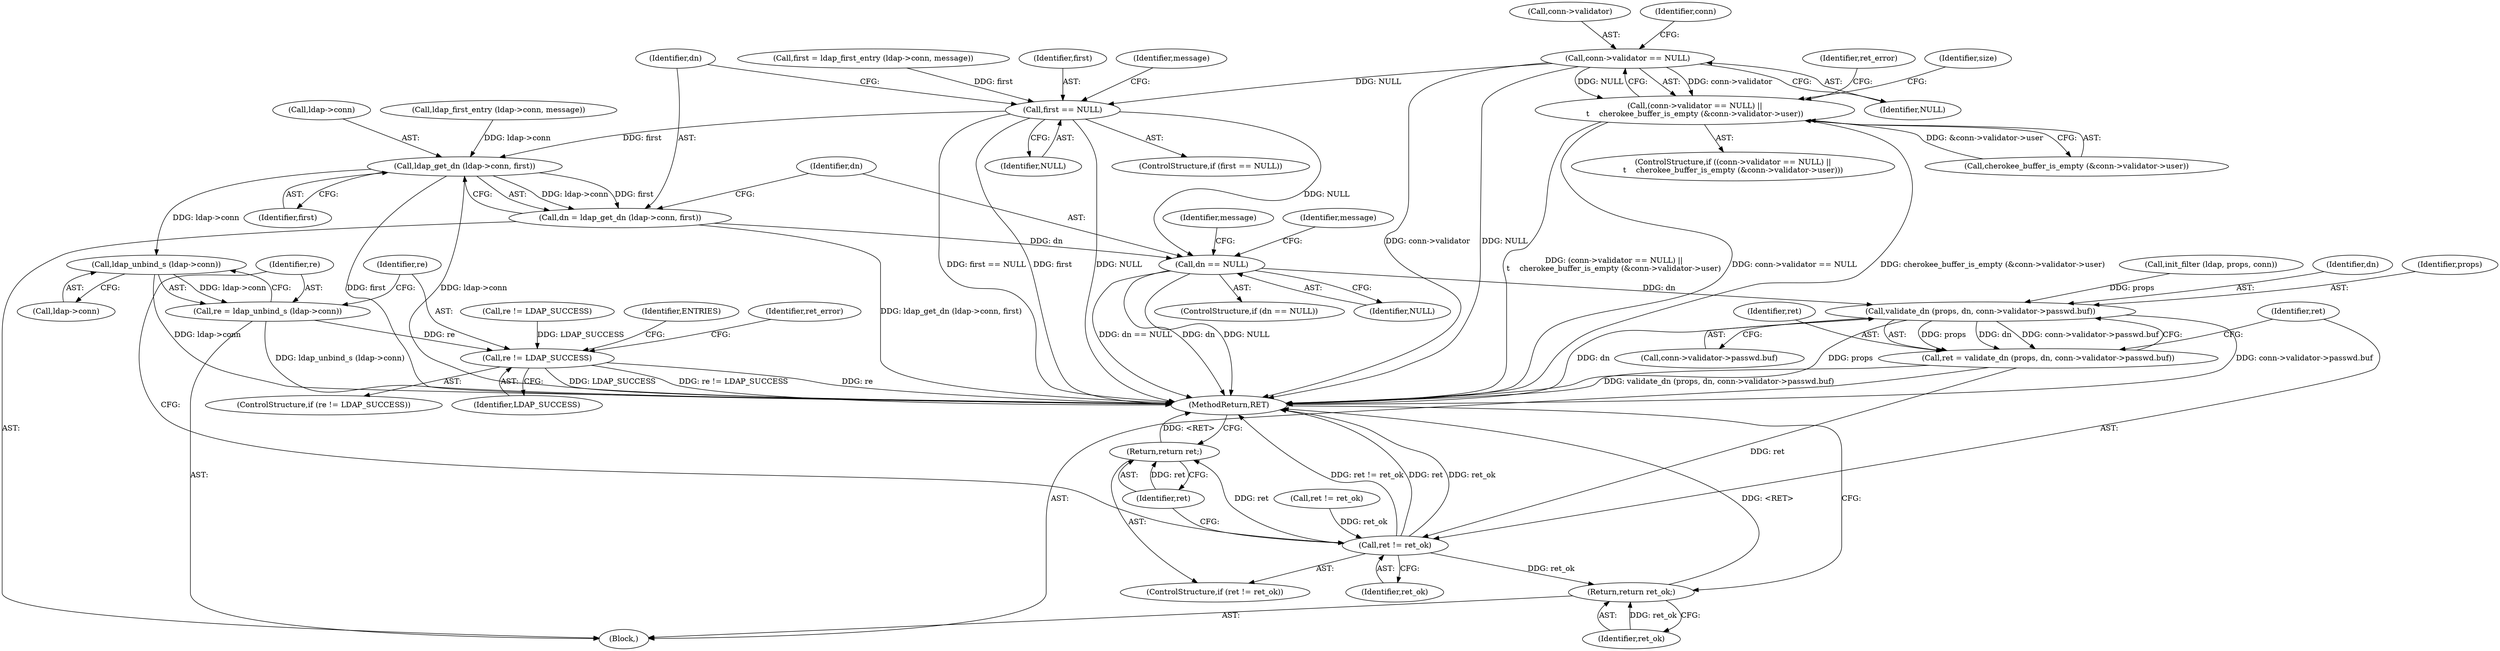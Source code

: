 digraph "0_webserver_fbda667221c51f0aa476a02366e0cf66cb012f88@pointer" {
"1000129" [label="(Call,conn->validator == NULL)"];
"1000128" [label="(Call,(conn->validator == NULL) ||\n\t    cherokee_buffer_is_empty (&conn->validator->user))"];
"1000259" [label="(Call,first == NULL)"];
"1000269" [label="(Call,ldap_get_dn (ldap->conn, first))"];
"1000267" [label="(Call,dn = ldap_get_dn (ldap->conn, first))"];
"1000275" [label="(Call,dn == NULL)"];
"1000287" [label="(Call,validate_dn (props, dn, conn->validator->passwd.buf))"];
"1000285" [label="(Call,ret = validate_dn (props, dn, conn->validator->passwd.buf))"];
"1000298" [label="(Call,ret != ret_ok)"];
"1000301" [label="(Return,return ret;)"];
"1000325" [label="(Return,return ret_ok;)"];
"1000305" [label="(Call,ldap_unbind_s (ldap->conn))"];
"1000303" [label="(Call,re = ldap_unbind_s (ldap->conn))"];
"1000310" [label="(Call,re != LDAP_SUCCESS)"];
"1000285" [label="(Call,ret = validate_dn (props, dn, conn->validator->passwd.buf))"];
"1000268" [label="(Identifier,dn)"];
"1000130" [label="(Call,conn->validator)"];
"1000326" [label="(Identifier,ret_ok)"];
"1000142" [label="(Identifier,ret_error)"];
"1000274" [label="(ControlStructure,if (dn == NULL))"];
"1000312" [label="(Identifier,LDAP_SUCCESS)"];
"1000277" [label="(Identifier,NULL)"];
"1000138" [label="(Identifier,conn)"];
"1000267" [label="(Call,dn = ldap_get_dn (ldap->conn, first))"];
"1000302" [label="(Identifier,ret)"];
"1000299" [label="(Identifier,ret)"];
"1000303" [label="(Call,re = ldap_unbind_s (ldap->conn))"];
"1000264" [label="(Identifier,message)"];
"1000288" [label="(Identifier,props)"];
"1000251" [label="(Call,first = ldap_first_entry (ldap->conn, message))"];
"1000298" [label="(Call,ret != ret_ok)"];
"1000297" [label="(ControlStructure,if (ret != ret_ok))"];
"1000286" [label="(Identifier,ret)"];
"1000144" [label="(Identifier,size)"];
"1000325" [label="(Return,return ret_ok;)"];
"1000127" [label="(ControlStructure,if ((conn->validator == NULL) ||\n\t    cherokee_buffer_is_empty (&conn->validator->user)))"];
"1000275" [label="(Call,dn == NULL)"];
"1000270" [label="(Call,ldap->conn)"];
"1000253" [label="(Call,ldap_first_entry (ldap->conn, message))"];
"1000311" [label="(Identifier,re)"];
"1000133" [label="(Identifier,NULL)"];
"1000258" [label="(ControlStructure,if (first == NULL))"];
"1000284" [label="(Identifier,message)"];
"1000276" [label="(Identifier,dn)"];
"1000300" [label="(Identifier,ret_ok)"];
"1000173" [label="(Call,ret != ret_ok)"];
"1000129" [label="(Call,conn->validator == NULL)"];
"1000304" [label="(Identifier,re)"];
"1000260" [label="(Identifier,first)"];
"1000168" [label="(Call,init_filter (ldap, props, conn))"];
"1000301" [label="(Return,return ret;)"];
"1000112" [label="(Block,)"];
"1000306" [label="(Call,ldap->conn)"];
"1000269" [label="(Call,ldap_get_dn (ldap->conn, first))"];
"1000200" [label="(Call,re != LDAP_SUCCESS)"];
"1000128" [label="(Call,(conn->validator == NULL) ||\n\t    cherokee_buffer_is_empty (&conn->validator->user))"];
"1000287" [label="(Call,validate_dn (props, dn, conn->validator->passwd.buf))"];
"1000259" [label="(Call,first == NULL)"];
"1000310" [label="(Call,re != LDAP_SUCCESS)"];
"1000273" [label="(Identifier,first)"];
"1000280" [label="(Identifier,message)"];
"1000289" [label="(Identifier,dn)"];
"1000261" [label="(Identifier,NULL)"];
"1000134" [label="(Call,cherokee_buffer_is_empty (&conn->validator->user))"];
"1000316" [label="(Identifier,ENTRIES)"];
"1000309" [label="(ControlStructure,if (re != LDAP_SUCCESS))"];
"1000314" [label="(Identifier,ret_error)"];
"1000305" [label="(Call,ldap_unbind_s (ldap->conn))"];
"1000327" [label="(MethodReturn,RET)"];
"1000290" [label="(Call,conn->validator->passwd.buf)"];
"1000129" -> "1000128"  [label="AST: "];
"1000129" -> "1000133"  [label="CFG: "];
"1000130" -> "1000129"  [label="AST: "];
"1000133" -> "1000129"  [label="AST: "];
"1000138" -> "1000129"  [label="CFG: "];
"1000128" -> "1000129"  [label="CFG: "];
"1000129" -> "1000327"  [label="DDG: conn->validator"];
"1000129" -> "1000327"  [label="DDG: NULL"];
"1000129" -> "1000128"  [label="DDG: conn->validator"];
"1000129" -> "1000128"  [label="DDG: NULL"];
"1000129" -> "1000259"  [label="DDG: NULL"];
"1000128" -> "1000127"  [label="AST: "];
"1000128" -> "1000134"  [label="CFG: "];
"1000134" -> "1000128"  [label="AST: "];
"1000142" -> "1000128"  [label="CFG: "];
"1000144" -> "1000128"  [label="CFG: "];
"1000128" -> "1000327"  [label="DDG: conn->validator == NULL"];
"1000128" -> "1000327"  [label="DDG: cherokee_buffer_is_empty (&conn->validator->user)"];
"1000128" -> "1000327"  [label="DDG: (conn->validator == NULL) ||\n\t    cherokee_buffer_is_empty (&conn->validator->user)"];
"1000134" -> "1000128"  [label="DDG: &conn->validator->user"];
"1000259" -> "1000258"  [label="AST: "];
"1000259" -> "1000261"  [label="CFG: "];
"1000260" -> "1000259"  [label="AST: "];
"1000261" -> "1000259"  [label="AST: "];
"1000264" -> "1000259"  [label="CFG: "];
"1000268" -> "1000259"  [label="CFG: "];
"1000259" -> "1000327"  [label="DDG: first == NULL"];
"1000259" -> "1000327"  [label="DDG: first"];
"1000259" -> "1000327"  [label="DDG: NULL"];
"1000251" -> "1000259"  [label="DDG: first"];
"1000259" -> "1000269"  [label="DDG: first"];
"1000259" -> "1000275"  [label="DDG: NULL"];
"1000269" -> "1000267"  [label="AST: "];
"1000269" -> "1000273"  [label="CFG: "];
"1000270" -> "1000269"  [label="AST: "];
"1000273" -> "1000269"  [label="AST: "];
"1000267" -> "1000269"  [label="CFG: "];
"1000269" -> "1000327"  [label="DDG: first"];
"1000269" -> "1000327"  [label="DDG: ldap->conn"];
"1000269" -> "1000267"  [label="DDG: ldap->conn"];
"1000269" -> "1000267"  [label="DDG: first"];
"1000253" -> "1000269"  [label="DDG: ldap->conn"];
"1000269" -> "1000305"  [label="DDG: ldap->conn"];
"1000267" -> "1000112"  [label="AST: "];
"1000268" -> "1000267"  [label="AST: "];
"1000276" -> "1000267"  [label="CFG: "];
"1000267" -> "1000327"  [label="DDG: ldap_get_dn (ldap->conn, first)"];
"1000267" -> "1000275"  [label="DDG: dn"];
"1000275" -> "1000274"  [label="AST: "];
"1000275" -> "1000277"  [label="CFG: "];
"1000276" -> "1000275"  [label="AST: "];
"1000277" -> "1000275"  [label="AST: "];
"1000280" -> "1000275"  [label="CFG: "];
"1000284" -> "1000275"  [label="CFG: "];
"1000275" -> "1000327"  [label="DDG: dn == NULL"];
"1000275" -> "1000327"  [label="DDG: dn"];
"1000275" -> "1000327"  [label="DDG: NULL"];
"1000275" -> "1000287"  [label="DDG: dn"];
"1000287" -> "1000285"  [label="AST: "];
"1000287" -> "1000290"  [label="CFG: "];
"1000288" -> "1000287"  [label="AST: "];
"1000289" -> "1000287"  [label="AST: "];
"1000290" -> "1000287"  [label="AST: "];
"1000285" -> "1000287"  [label="CFG: "];
"1000287" -> "1000327"  [label="DDG: conn->validator->passwd.buf"];
"1000287" -> "1000327"  [label="DDG: dn"];
"1000287" -> "1000327"  [label="DDG: props"];
"1000287" -> "1000285"  [label="DDG: props"];
"1000287" -> "1000285"  [label="DDG: dn"];
"1000287" -> "1000285"  [label="DDG: conn->validator->passwd.buf"];
"1000168" -> "1000287"  [label="DDG: props"];
"1000285" -> "1000112"  [label="AST: "];
"1000286" -> "1000285"  [label="AST: "];
"1000299" -> "1000285"  [label="CFG: "];
"1000285" -> "1000327"  [label="DDG: validate_dn (props, dn, conn->validator->passwd.buf)"];
"1000285" -> "1000298"  [label="DDG: ret"];
"1000298" -> "1000297"  [label="AST: "];
"1000298" -> "1000300"  [label="CFG: "];
"1000299" -> "1000298"  [label="AST: "];
"1000300" -> "1000298"  [label="AST: "];
"1000302" -> "1000298"  [label="CFG: "];
"1000304" -> "1000298"  [label="CFG: "];
"1000298" -> "1000327"  [label="DDG: ret != ret_ok"];
"1000298" -> "1000327"  [label="DDG: ret"];
"1000298" -> "1000327"  [label="DDG: ret_ok"];
"1000173" -> "1000298"  [label="DDG: ret_ok"];
"1000298" -> "1000301"  [label="DDG: ret"];
"1000298" -> "1000325"  [label="DDG: ret_ok"];
"1000301" -> "1000297"  [label="AST: "];
"1000301" -> "1000302"  [label="CFG: "];
"1000302" -> "1000301"  [label="AST: "];
"1000327" -> "1000301"  [label="CFG: "];
"1000301" -> "1000327"  [label="DDG: <RET>"];
"1000302" -> "1000301"  [label="DDG: ret"];
"1000325" -> "1000112"  [label="AST: "];
"1000325" -> "1000326"  [label="CFG: "];
"1000326" -> "1000325"  [label="AST: "];
"1000327" -> "1000325"  [label="CFG: "];
"1000325" -> "1000327"  [label="DDG: <RET>"];
"1000326" -> "1000325"  [label="DDG: ret_ok"];
"1000305" -> "1000303"  [label="AST: "];
"1000305" -> "1000306"  [label="CFG: "];
"1000306" -> "1000305"  [label="AST: "];
"1000303" -> "1000305"  [label="CFG: "];
"1000305" -> "1000327"  [label="DDG: ldap->conn"];
"1000305" -> "1000303"  [label="DDG: ldap->conn"];
"1000303" -> "1000112"  [label="AST: "];
"1000304" -> "1000303"  [label="AST: "];
"1000311" -> "1000303"  [label="CFG: "];
"1000303" -> "1000327"  [label="DDG: ldap_unbind_s (ldap->conn)"];
"1000303" -> "1000310"  [label="DDG: re"];
"1000310" -> "1000309"  [label="AST: "];
"1000310" -> "1000312"  [label="CFG: "];
"1000311" -> "1000310"  [label="AST: "];
"1000312" -> "1000310"  [label="AST: "];
"1000314" -> "1000310"  [label="CFG: "];
"1000316" -> "1000310"  [label="CFG: "];
"1000310" -> "1000327"  [label="DDG: LDAP_SUCCESS"];
"1000310" -> "1000327"  [label="DDG: re != LDAP_SUCCESS"];
"1000310" -> "1000327"  [label="DDG: re"];
"1000200" -> "1000310"  [label="DDG: LDAP_SUCCESS"];
}
